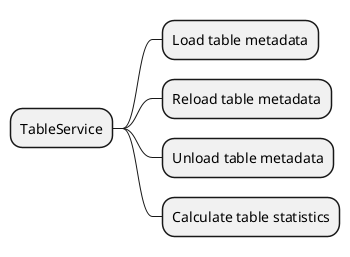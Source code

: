 @startmindmap

* TableService

** Load table metadata
** Reload table metadata
** Unload table metadata
** Calculate table statistics


@endmindmap